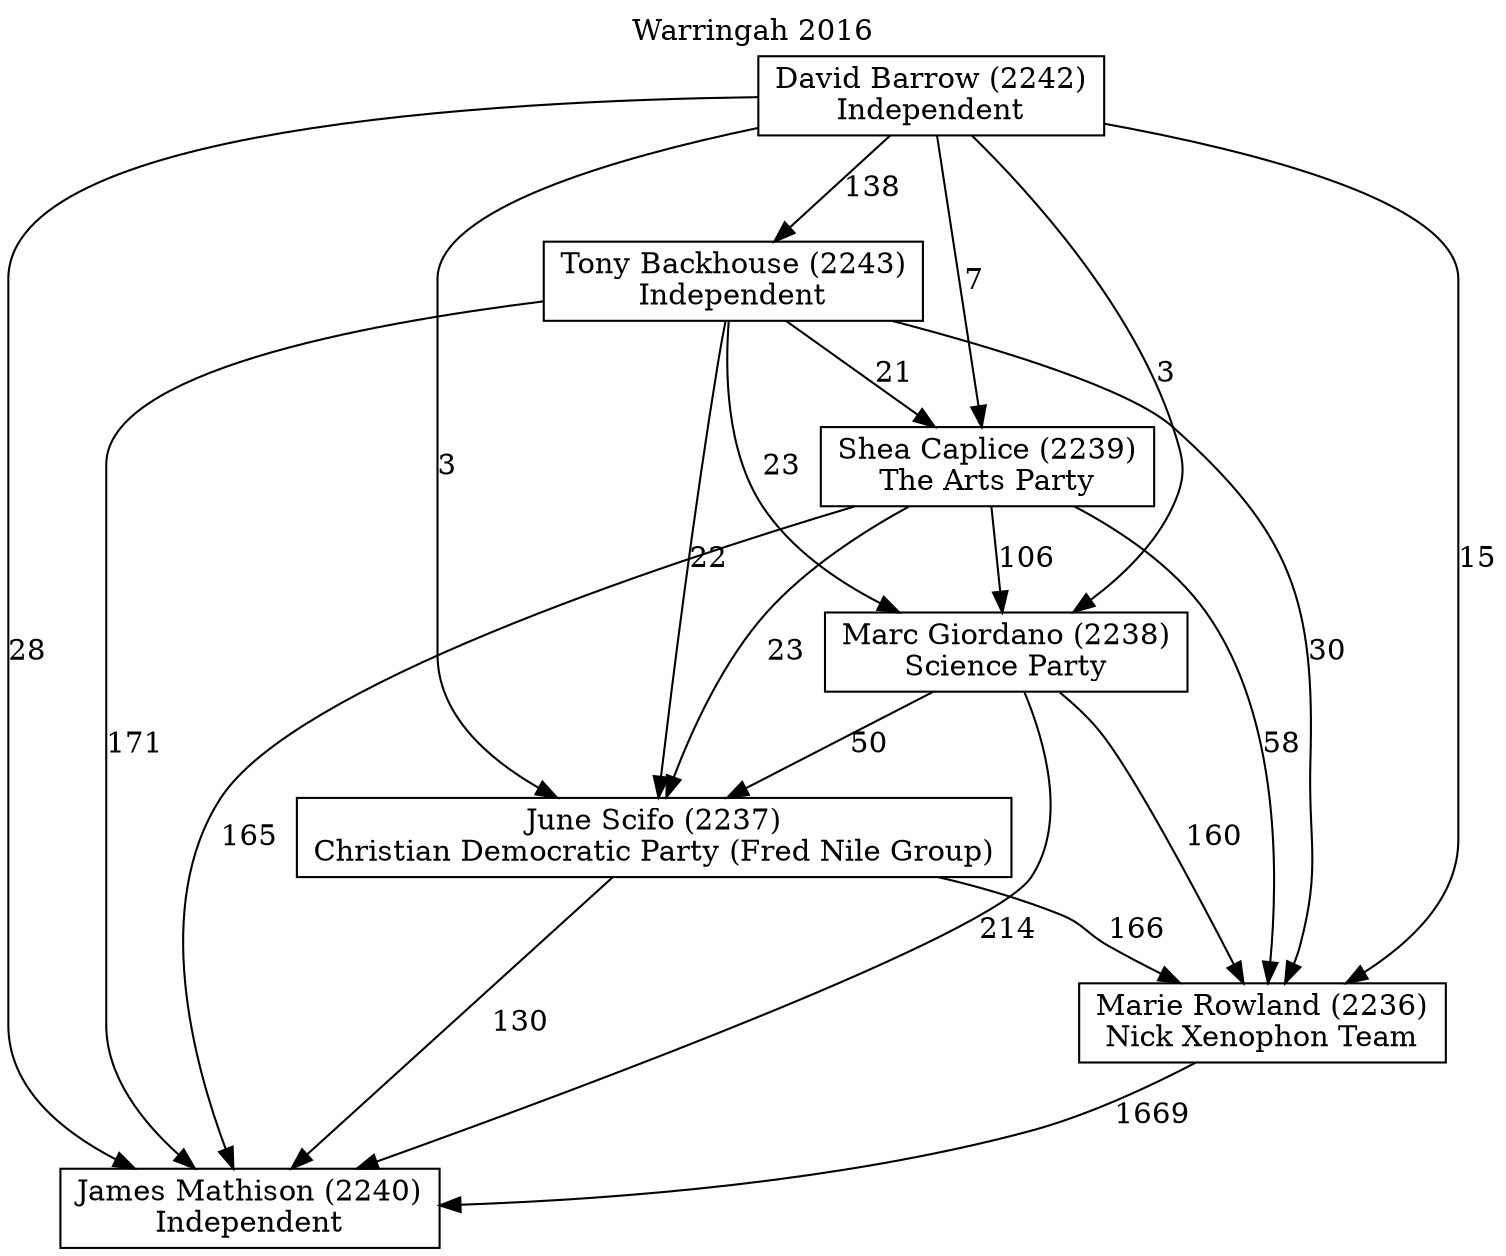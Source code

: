 // House preference flow
digraph "James Mathison (2240)_Warringah_2016" {
	graph [label="Warringah 2016" labelloc=t mclimit=10]
	node [shape=box]
	"David Barrow (2242)" [label="David Barrow (2242)
Independent"]
	"James Mathison (2240)" [label="James Mathison (2240)
Independent"]
	"June Scifo (2237)" [label="June Scifo (2237)
Christian Democratic Party (Fred Nile Group)"]
	"Marc Giordano (2238)" [label="Marc Giordano (2238)
Science Party"]
	"Marie Rowland (2236)" [label="Marie Rowland (2236)
Nick Xenophon Team"]
	"Shea Caplice (2239)" [label="Shea Caplice (2239)
The Arts Party"]
	"Tony Backhouse (2243)" [label="Tony Backhouse (2243)
Independent"]
	"David Barrow (2242)" -> "James Mathison (2240)" [label=28]
	"David Barrow (2242)" -> "June Scifo (2237)" [label=3]
	"David Barrow (2242)" -> "Marc Giordano (2238)" [label=3]
	"David Barrow (2242)" -> "Marie Rowland (2236)" [label=15]
	"David Barrow (2242)" -> "Shea Caplice (2239)" [label=7]
	"David Barrow (2242)" -> "Tony Backhouse (2243)" [label=138]
	"June Scifo (2237)" -> "James Mathison (2240)" [label=130]
	"June Scifo (2237)" -> "Marie Rowland (2236)" [label=166]
	"Marc Giordano (2238)" -> "James Mathison (2240)" [label=214]
	"Marc Giordano (2238)" -> "June Scifo (2237)" [label=50]
	"Marc Giordano (2238)" -> "Marie Rowland (2236)" [label=160]
	"Marie Rowland (2236)" -> "James Mathison (2240)" [label=1669]
	"Shea Caplice (2239)" -> "James Mathison (2240)" [label=165]
	"Shea Caplice (2239)" -> "June Scifo (2237)" [label=23]
	"Shea Caplice (2239)" -> "Marc Giordano (2238)" [label=106]
	"Shea Caplice (2239)" -> "Marie Rowland (2236)" [label=58]
	"Tony Backhouse (2243)" -> "James Mathison (2240)" [label=171]
	"Tony Backhouse (2243)" -> "June Scifo (2237)" [label=22]
	"Tony Backhouse (2243)" -> "Marc Giordano (2238)" [label=23]
	"Tony Backhouse (2243)" -> "Marie Rowland (2236)" [label=30]
	"Tony Backhouse (2243)" -> "Shea Caplice (2239)" [label=21]
}

